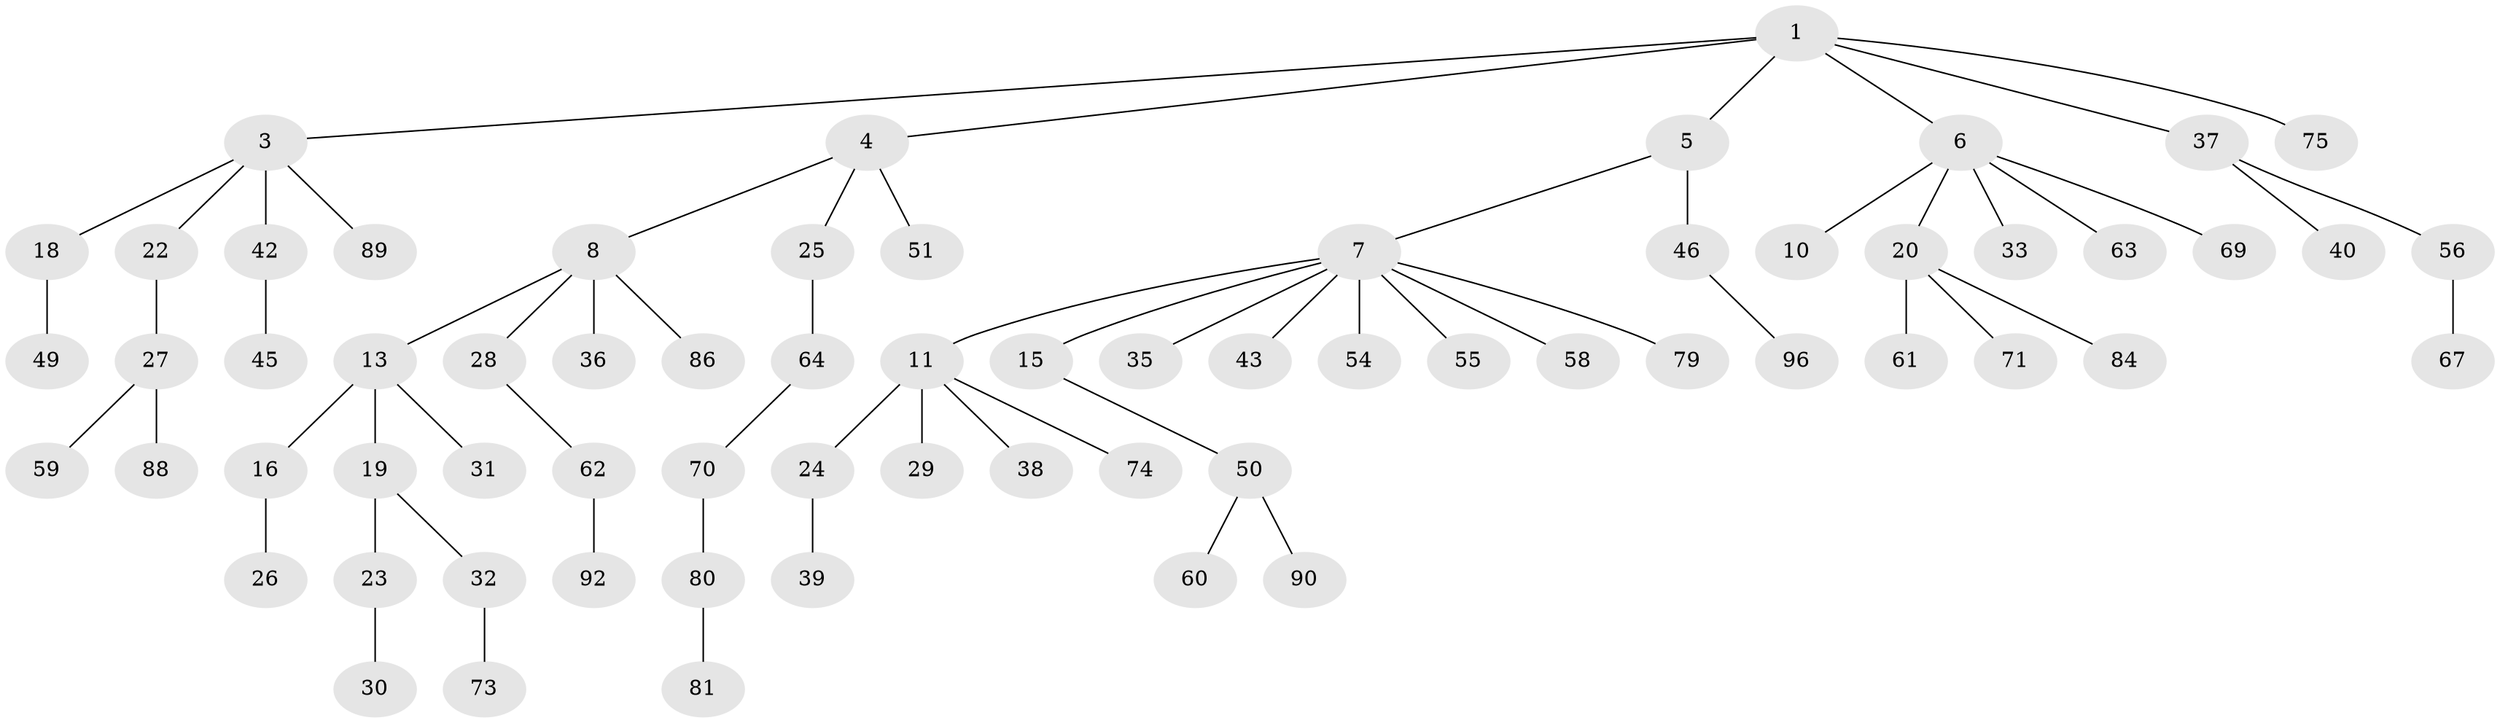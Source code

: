 // original degree distribution, {5: 0.07291666666666667, 3: 0.11458333333333333, 6: 0.020833333333333332, 1: 0.5, 4: 0.03125, 2: 0.2604166666666667}
// Generated by graph-tools (version 1.1) at 2025/42/03/06/25 10:42:05]
// undirected, 67 vertices, 66 edges
graph export_dot {
graph [start="1"]
  node [color=gray90,style=filled];
  1 [super="+2"];
  3 [super="+34"];
  4 [super="+44"];
  5;
  6 [super="+9"];
  7 [super="+14"];
  8 [super="+17"];
  10;
  11 [super="+12"];
  13 [super="+77"];
  15;
  16 [super="+21"];
  18 [super="+48"];
  19 [super="+95"];
  20 [super="+72"];
  22;
  23;
  24;
  25;
  26 [super="+41"];
  27 [super="+85"];
  28;
  29;
  30 [super="+94"];
  31;
  32 [super="+65"];
  33;
  35;
  36;
  37;
  38 [super="+78"];
  39;
  40;
  42;
  43 [super="+47"];
  45 [super="+68"];
  46 [super="+53"];
  49;
  50 [super="+52"];
  51;
  54;
  55;
  56 [super="+57"];
  58;
  59 [super="+93"];
  60;
  61;
  62 [super="+82"];
  63 [super="+83"];
  64 [super="+66"];
  67;
  69 [super="+76"];
  70 [super="+91"];
  71;
  73;
  74;
  75;
  79;
  80;
  81;
  84 [super="+87"];
  86;
  88;
  89;
  90;
  92;
  96;
  1 -- 3;
  1 -- 4;
  1 -- 5;
  1 -- 75;
  1 -- 37;
  1 -- 6;
  3 -- 18;
  3 -- 22;
  3 -- 42;
  3 -- 89;
  4 -- 8;
  4 -- 25;
  4 -- 51;
  5 -- 7;
  5 -- 46;
  6 -- 10;
  6 -- 20;
  6 -- 33;
  6 -- 69;
  6 -- 63;
  7 -- 11;
  7 -- 15;
  7 -- 55;
  7 -- 79;
  7 -- 35;
  7 -- 54;
  7 -- 58;
  7 -- 43;
  8 -- 13;
  8 -- 28;
  8 -- 86;
  8 -- 36;
  11 -- 38;
  11 -- 24;
  11 -- 74;
  11 -- 29;
  13 -- 16;
  13 -- 19;
  13 -- 31;
  15 -- 50;
  16 -- 26;
  18 -- 49;
  19 -- 23;
  19 -- 32;
  20 -- 61;
  20 -- 71;
  20 -- 84;
  22 -- 27;
  23 -- 30;
  24 -- 39;
  25 -- 64;
  27 -- 59;
  27 -- 88;
  28 -- 62;
  32 -- 73;
  37 -- 40;
  37 -- 56;
  42 -- 45;
  46 -- 96;
  50 -- 90;
  50 -- 60;
  56 -- 67;
  62 -- 92;
  64 -- 70;
  70 -- 80;
  80 -- 81;
}
